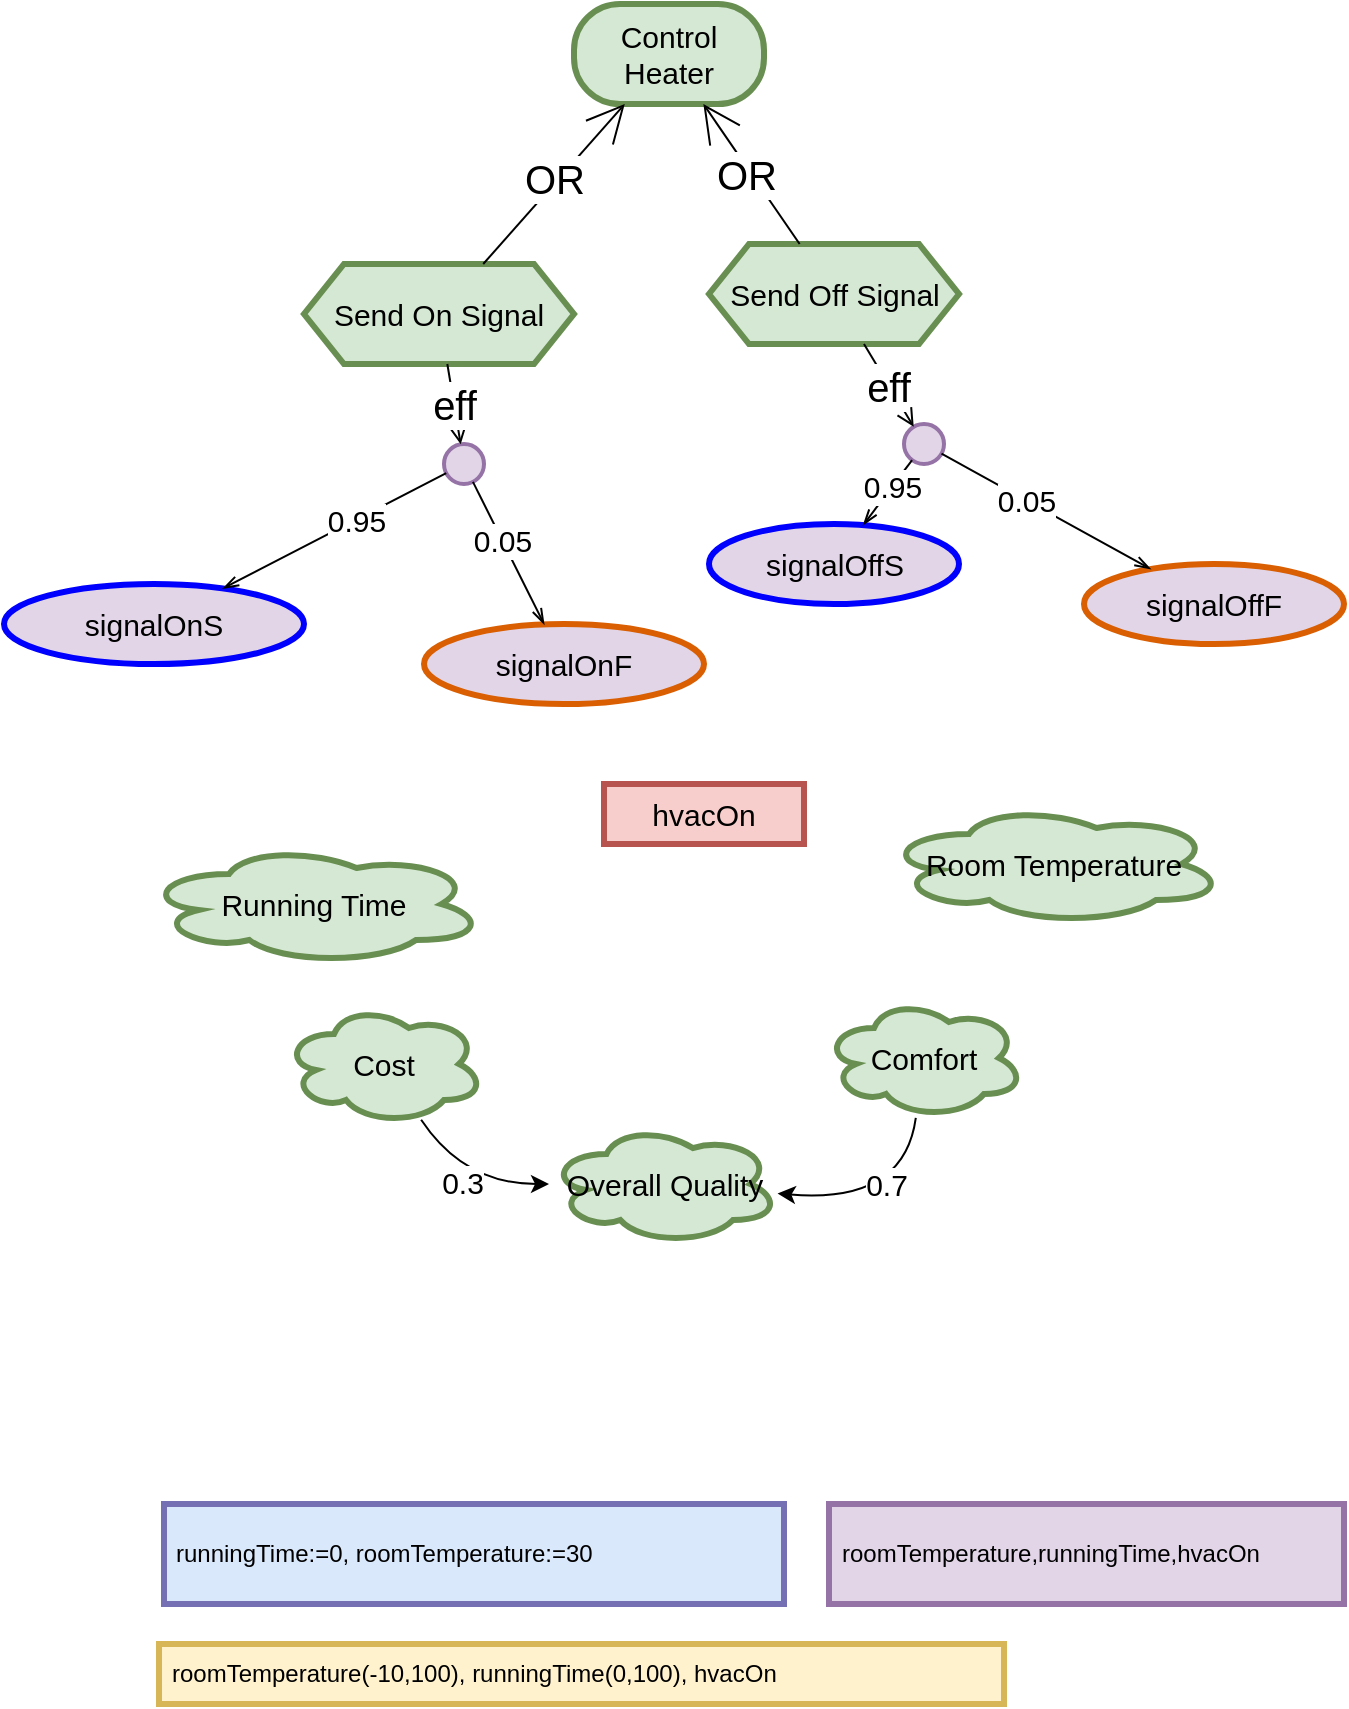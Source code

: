 <mxfile compressed="false" version="15.4.0" type="device">
  <diagram id="UxMqaiS_ZeVZrvt0yCDw" name="Page-1">
    <mxGraphModel dx="2278" dy="678" grid="1" gridSize="10" guides="1" tooltips="1" connect="1" arrows="1" fold="1" page="1" pageScale="1" pageWidth="1100" pageHeight="850" math="0" shadow="0">
      <root>
        <mxCell id="0" />
        <mxCell id="1" parent="0" />
        <object label="runningTime:=0, roomTemperature:=30" concept="initialization" usage="Comma separated list of identifiers. Predicates as-is, goals, tasks, through camel-case representation. Variables and qualities are of the form [identifier] := [constant]" id="s7Z0I-bON0rsUeWnYovQ-39">
          <mxCell style="rounded=0;whiteSpace=wrap;html=1;fillColor=#dae8fc;strokeColor=#7570b3;align=left;labelPosition=center;verticalLabelPosition=middle;verticalAlign=middle;horizontal=1;strokeWidth=3;spacingLeft=4;" parent="1" vertex="1">
            <mxGeometry x="70" y="920" width="310" height="50" as="geometry" />
          </mxCell>
        </object>
        <object label="roomTemperature(-10,100), runningTime(0,100), hvacOn" concept="export" usage="Comma separated list of identifiers. Predicates, variable as-is, goals, tasks, qualities, through camel-case representation." id="s7Z0I-bON0rsUeWnYovQ-40">
          <mxCell style="rounded=0;whiteSpace=wrap;html=1;fillColor=#fff2cc;strokeColor=#d6b656;align=left;labelPosition=center;verticalLabelPosition=middle;verticalAlign=middle;horizontal=1;strokeWidth=3;spacingLeft=4;" parent="1" vertex="1">
            <mxGeometry x="67.5" y="990" width="422.5" height="30" as="geometry" />
          </mxCell>
        </object>
        <object label="roomTemperature,runningTime,hvacOn" concept="crossrun" usage="Comma separated list of identifiers. Predicates, variable as-is, goals, tasks, qualities, through camel-case representation." id="s7Z0I-bON0rsUeWnYovQ-41">
          <mxCell style="rounded=0;whiteSpace=wrap;html=1;fillColor=#e1d5e7;strokeColor=#9673a6;align=left;labelPosition=center;verticalLabelPosition=middle;verticalAlign=middle;horizontal=1;strokeWidth=3;spacingLeft=4;" parent="1" vertex="1">
            <mxGeometry x="402.5" y="920" width="257.5" height="50" as="geometry" />
          </mxCell>
        </object>
        <object label="Control Heater" concept="goal" actor="default" runs="10" id="s7Z0I-bON0rsUeWnYovQ-43">
          <mxCell style="rounded=1;whiteSpace=wrap;html=1;arcSize=46;fillColor=#d5e8d4;strokeColor=#688F51;fontSize=15;strokeWidth=3;" parent="1" vertex="1">
            <mxGeometry x="275" y="170" width="95" height="50" as="geometry" />
          </mxCell>
        </object>
        <object label="Send On Signal" concept="task" actor="default" id="s7Z0I-bON0rsUeWnYovQ-47">
          <mxCell style="shape=hexagon;perimeter=hexagonPerimeter2;whiteSpace=wrap;html=1;fixedSize=1;strokeWidth=3;fontSize=15;size=20;fillColor=#d5e8d4;strokeColor=#688F51;" parent="1" vertex="1">
            <mxGeometry x="140" y="300" width="135" height="50" as="geometry" />
          </mxCell>
        </object>
        <object label="Send Off Signal" concept="task" actor="default" id="s7Z0I-bON0rsUeWnYovQ-48">
          <mxCell style="shape=hexagon;perimeter=hexagonPerimeter2;whiteSpace=wrap;html=1;fixedSize=1;strokeWidth=3;fontSize=15;size=20;fillColor=#d5e8d4;strokeColor=#688F51;" parent="1" vertex="1">
            <mxGeometry x="342.5" y="290" width="125" height="50" as="geometry" />
          </mxCell>
        </object>
        <object label="OR" concept="orDecomp" id="s7Z0I-bON0rsUeWnYovQ-49">
          <mxCell style="orthogonalLoop=1;jettySize=auto;html=1;fontSize=20;endArrow=open;endFill=0;endSize=17;strokeColor=#000000;curved=1;" parent="1" source="s7Z0I-bON0rsUeWnYovQ-47" target="s7Z0I-bON0rsUeWnYovQ-43" edge="1">
            <mxGeometry x="0.038" y="2" relative="1" as="geometry">
              <mxPoint x="345" y="240" as="sourcePoint" />
              <mxPoint x="345" y="180" as="targetPoint" />
              <mxPoint as="offset" />
            </mxGeometry>
          </mxCell>
        </object>
        <object label="OR" concept="orDecomp" id="s7Z0I-bON0rsUeWnYovQ-50">
          <mxCell style="orthogonalLoop=1;jettySize=auto;html=1;fontSize=20;endArrow=open;endFill=0;endSize=17;strokeColor=#000000;curved=1;" parent="1" source="s7Z0I-bON0rsUeWnYovQ-48" target="s7Z0I-bON0rsUeWnYovQ-43" edge="1">
            <mxGeometry x="0.038" y="2" relative="1" as="geometry">
              <mxPoint x="385" y="360" as="sourcePoint" />
              <mxPoint x="290.714" y="250" as="targetPoint" />
              <mxPoint as="offset" />
            </mxGeometry>
          </mxCell>
        </object>
        <object label="" concept="effectGroup" id="s7Z0I-bON0rsUeWnYovQ-51">
          <mxCell style="ellipse;whiteSpace=wrap;html=1;aspect=fixed;strokeWidth=2;fontSize=15;fillColor=#e1d5e7;strokeColor=#9673a6;" parent="1" vertex="1">
            <mxGeometry x="210" y="390" width="20" height="20" as="geometry" />
          </mxCell>
        </object>
        <object label="eff" concept="effectLink" id="s7Z0I-bON0rsUeWnYovQ-52">
          <mxCell style="orthogonalLoop=1;jettySize=auto;html=1;fontSize=20;endArrow=open;endFill=0;endSize=7;elbow=vertical;strokeColor=#000302;" parent="1" source="s7Z0I-bON0rsUeWnYovQ-47" target="s7Z0I-bON0rsUeWnYovQ-51" edge="1">
            <mxGeometry relative="1" as="geometry">
              <mxPoint x="215" y="380" as="sourcePoint" />
              <mxPoint y="235" as="targetPoint" />
            </mxGeometry>
          </mxCell>
        </object>
        <object label="signalOnS" concept="effect" status="attainment" actor="" id="s7Z0I-bON0rsUeWnYovQ-53">
          <mxCell style="ellipse;whiteSpace=wrap;html=1;strokeWidth=3;fontSize=15;fillColor=#e1d5e7;strokeColor=#0000FF;" parent="1" vertex="1">
            <mxGeometry x="-10" y="460" width="150" height="40" as="geometry" />
          </mxCell>
        </object>
        <object label="signalOnF" concept="effect" status="failure" actor="" id="s7Z0I-bON0rsUeWnYovQ-54">
          <mxCell style="ellipse;whiteSpace=wrap;html=1;strokeWidth=3;fontSize=15;fillColor=#e1d5e7;strokeColor=#d95f02;" parent="1" vertex="1">
            <mxGeometry x="200" y="480" width="140" height="40" as="geometry" />
          </mxCell>
        </object>
        <object label="0.95" concept="effectGroupLink" id="s7Z0I-bON0rsUeWnYovQ-55">
          <mxCell style="endArrow=openThin;html=1;fontSize=15;endFill=0;elbow=vertical;curved=1;strokeColor=#000000;" parent="1" source="s7Z0I-bON0rsUeWnYovQ-51" target="s7Z0I-bON0rsUeWnYovQ-53" edge="1">
            <mxGeometry x="-0.2" width="50" height="50" relative="1" as="geometry">
              <mxPoint x="312" y="465" as="sourcePoint" />
              <mxPoint x="312" y="515" as="targetPoint" />
              <mxPoint as="offset" />
            </mxGeometry>
          </mxCell>
        </object>
        <object label="0.05" concept="effectGroupLink" id="s7Z0I-bON0rsUeWnYovQ-56">
          <mxCell style="endArrow=openThin;html=1;fontSize=15;endFill=0;elbow=vertical;curved=1;strokeColor=#000000;" parent="1" source="s7Z0I-bON0rsUeWnYovQ-51" target="s7Z0I-bON0rsUeWnYovQ-54" edge="1">
            <mxGeometry x="-0.2" width="50" height="50" relative="1" as="geometry">
              <mxPoint x="178.445" y="502.552" as="sourcePoint" />
              <mxPoint x="131.912" y="555.592" as="targetPoint" />
              <mxPoint as="offset" />
            </mxGeometry>
          </mxCell>
        </object>
        <object label="" concept="effectGroup" id="s7Z0I-bON0rsUeWnYovQ-57">
          <mxCell style="ellipse;whiteSpace=wrap;html=1;aspect=fixed;strokeWidth=2;fontSize=15;fillColor=#e1d5e7;strokeColor=#9673a6;" parent="1" vertex="1">
            <mxGeometry x="440" y="380" width="20" height="20" as="geometry" />
          </mxCell>
        </object>
        <object label="eff" concept="effectLink" id="s7Z0I-bON0rsUeWnYovQ-58">
          <mxCell style="orthogonalLoop=1;jettySize=auto;html=1;fontSize=20;endArrow=open;endFill=0;endSize=7;elbow=vertical;strokeColor=#000302;" parent="1" source="s7Z0I-bON0rsUeWnYovQ-48" target="s7Z0I-bON0rsUeWnYovQ-57" edge="1">
            <mxGeometry relative="1" as="geometry">
              <mxPoint x="445" y="410" as="sourcePoint" />
              <mxPoint x="230" y="265" as="targetPoint" />
            </mxGeometry>
          </mxCell>
        </object>
        <object label="signalOffS" concept="effect" status="attainment" actor="" id="s7Z0I-bON0rsUeWnYovQ-59">
          <mxCell style="ellipse;whiteSpace=wrap;html=1;strokeWidth=3;fontSize=15;fillColor=#e1d5e7;strokeColor=#0000FF;" parent="1" vertex="1">
            <mxGeometry x="342.5" y="430" width="125" height="40" as="geometry" />
          </mxCell>
        </object>
        <object label="signalOffF" concept="effect" status="failure" actor="" id="s7Z0I-bON0rsUeWnYovQ-60">
          <mxCell style="ellipse;whiteSpace=wrap;html=1;strokeWidth=3;fontSize=15;fillColor=#e1d5e7;strokeColor=#d95f02;" parent="1" vertex="1">
            <mxGeometry x="530" y="450" width="130" height="40" as="geometry" />
          </mxCell>
        </object>
        <object label="0.95" concept="effectGroupLink" id="s7Z0I-bON0rsUeWnYovQ-61">
          <mxCell style="endArrow=openThin;html=1;fontSize=15;endFill=0;elbow=vertical;curved=1;strokeColor=#000000;" parent="1" source="s7Z0I-bON0rsUeWnYovQ-57" target="s7Z0I-bON0rsUeWnYovQ-59" edge="1">
            <mxGeometry x="-0.2" width="50" height="50" relative="1" as="geometry">
              <mxPoint x="542" y="495" as="sourcePoint" />
              <mxPoint x="542" y="545" as="targetPoint" />
              <mxPoint as="offset" />
            </mxGeometry>
          </mxCell>
        </object>
        <object label="0.05" concept="effectGroupLink" id="s7Z0I-bON0rsUeWnYovQ-62">
          <mxCell style="endArrow=openThin;html=1;fontSize=15;endFill=0;elbow=vertical;curved=1;strokeColor=#000000;" parent="1" source="s7Z0I-bON0rsUeWnYovQ-57" target="s7Z0I-bON0rsUeWnYovQ-60" edge="1">
            <mxGeometry x="-0.2" width="50" height="50" relative="1" as="geometry">
              <mxPoint x="408.445" y="532.552" as="sourcePoint" />
              <mxPoint x="361.912" y="585.592" as="targetPoint" />
              <mxPoint as="offset" />
            </mxGeometry>
          </mxCell>
        </object>
        <object label="Cost" concept="quality" actor="default" formula="runningTime * 0.06" dtxFormula="&lt;multiply&gt;&#xa; &lt;numConst&gt;0.06&lt;/numConst&gt;&#xa; &lt;qualID&gt;runningTime&lt;/qualID&gt;&#xa;&lt;/multiply&gt;" id="s7Z0I-bON0rsUeWnYovQ-84">
          <mxCell style="ellipse;shape=cloud;whiteSpace=wrap;html=1;strokeWidth=3;fontSize=15;fillColor=#d5e8d4;strokeColor=#688F51;" parent="1" vertex="1">
            <mxGeometry x="130" y="670" width="100" height="60" as="geometry" />
          </mxCell>
        </object>
        <object label="Comfort" concept="quality" actor="default" formula="-0.1 * (roomTemperature - 23) * (roomTemperature - 23)" dtxFormula="&lt;multiply&gt;&#xa; &lt;subtract&gt;&#xa;  &lt;left&gt;&lt;qualID&gt;roomTemperature&lt;/qualID&gt;&lt;/left&gt;&#xa;  &lt;right&gt;&lt;numConst&gt;23&lt;/numConst&gt;&lt;/right&gt;&#xa; &lt;/subtract&gt;&#xa; &lt;subtract&gt;&#xa;&lt;left&gt;&#xa;  &lt;qualID&gt;roomTemperature&lt;/qualID&gt;&#xa;&lt;/left&gt;&#xa;  &lt;right&gt;&#xa;&lt;numConst&gt;23&lt;/numConst&gt;&#xa;&lt;/right&gt;&#xa; &lt;/subtract&gt;&#xa; &lt;numConst&gt;-0.1&lt;/numConst&gt;&#xa;&lt;/multiply&gt;" id="s7Z0I-bON0rsUeWnYovQ-86">
          <mxCell style="ellipse;shape=cloud;whiteSpace=wrap;html=1;strokeWidth=3;fontSize=15;fillColor=#d5e8d4;strokeColor=#688F51;" parent="1" vertex="1">
            <mxGeometry x="400" y="667" width="100" height="60" as="geometry" />
          </mxCell>
        </object>
        <object label="Overall Quality" concept="quality" actor="default" root="true" id="s7Z0I-bON0rsUeWnYovQ-89">
          <mxCell style="ellipse;shape=cloud;whiteSpace=wrap;html=1;strokeWidth=3;fontSize=15;fillColor=#d5e8d4;strokeColor=#688F51;" parent="1" vertex="1">
            <mxGeometry x="262.5" y="730" width="115" height="60" as="geometry" />
          </mxCell>
        </object>
        <object label="0.3" concept="contributionLink" id="vVbBvmcP8cE8SM1TlQaR-46">
          <mxCell style="endArrow=classic;html=1;fontSize=15;elbow=vertical;curved=1;rounded=0;" parent="1" source="s7Z0I-bON0rsUeWnYovQ-84" target="s7Z0I-bON0rsUeWnYovQ-89" edge="1">
            <mxGeometry x="-0.077" relative="1" as="geometry">
              <mxPoint x="250" y="690.095" as="sourcePoint" />
              <mxPoint x="303.317" y="690.029" as="targetPoint" />
              <Array as="points">
                <mxPoint x="220" y="760" />
              </Array>
              <mxPoint as="offset" />
            </mxGeometry>
          </mxCell>
        </object>
        <object label="0.7" concept="contributionLink" id="vVbBvmcP8cE8SM1TlQaR-47">
          <mxCell style="endArrow=classic;html=1;fontSize=15;elbow=vertical;curved=1;rounded=0;" parent="1" source="s7Z0I-bON0rsUeWnYovQ-86" target="s7Z0I-bON0rsUeWnYovQ-89" edge="1">
            <mxGeometry x="-0.012" y="-9" relative="1" as="geometry">
              <mxPoint x="208.57" y="737.854" as="sourcePoint" />
              <mxPoint x="272.5" y="770" as="targetPoint" />
              <Array as="points">
                <mxPoint x="440" y="770" />
              </Array>
              <mxPoint as="offset" />
            </mxGeometry>
          </mxCell>
        </object>
        <object label="Room Temperature" concept="quality" actor="default" formula="hvacOn * (0.05 * PREVIOUS(roomTemperature) + 1.75) + 0.9 * PREVIOUS(roomTemperature) + 0.5" note="" dtxFormula="&lt;add&gt;&#xa; &lt;numConst&gt;0.5&lt;/numConst&gt;&#xa; &lt;multiply&gt;&#xa;  &lt;numConst&gt;0.9&lt;/numConst&gt;&#xa;  &lt;previous&gt;&#xa;   &lt;qualID&gt;roomTemperature&lt;/qualID&gt;&#xa;  &lt;/previous&gt;&#xa; &lt;/multiply&gt;&#xa; &lt;multiply&gt;&#xa;  &lt;predicateID&gt;hvacOn&lt;/predicateID&gt;&#xa;  &lt;add&gt;&#xa;   &lt;multiply&gt;&#xa;    &lt;numConst&gt;0.05&lt;/numConst&gt;&#xa;    &lt;previous&gt;&#xa;     &lt;qualID&gt;roomTemperature&lt;/qualID&gt;&#xa;    &lt;/previous&gt;  &#xa;   &lt;/multiply&gt;&#xa;   &lt;numConst&gt;1.75&lt;/numConst&gt;&#xa;  &lt;/add&gt;&#xa; &lt;/multiply&gt;&#xa;&lt;/add&gt;" id="vVbBvmcP8cE8SM1TlQaR-48">
          <mxCell style="ellipse;shape=cloud;whiteSpace=wrap;html=1;strokeWidth=3;fontSize=15;fillColor=#d5e8d4;strokeColor=#688F51;" parent="1" vertex="1">
            <mxGeometry x="430" y="570" width="170" height="60" as="geometry" />
          </mxCell>
        </object>
        <object label="hvacOn" concept="precondition" usage="&#xa;&#xa;Use operators AND, OR, NOT, PREV, and GT (for &gt;), LT (for &lt;), GTE (for &gt;=), LTE (for &lt;=), EQ (for ==), NEQ (for !=). Ground atoms are predicates or camel-case representaitons of goals, task, predicates. DO NOT USE any formatting (boldface etc.). " formula="PREVIOUS(hvacOn) AND NOT singalOffS OR signalOnS" notes="" dtxFormula="&lt;or&gt;&#xa; &lt;and&gt;&#xa;  &lt;previous&gt;&#xa;   &lt;predicateID&gt;hvacOn&lt;/predicateID&gt;&#xa;  &lt;/previous&gt;&#xa;  &lt;not&gt;&#xa;   &lt;predicateID&gt;signalOffS&lt;/predicateID&gt;&#xa;  &lt;/not&gt;&#xa; &lt;/and&gt;&#xa; &lt;predicateID&gt;signalOnS&lt;/predicateID&gt;&#xa;&lt;/or&gt;" id="vVbBvmcP8cE8SM1TlQaR-50">
          <mxCell style="rounded=0;whiteSpace=wrap;html=1;strokeWidth=3;fontSize=15;fillColor=#f8cecc;strokeColor=#b85450;" parent="1" vertex="1">
            <mxGeometry x="290" y="560" width="100" height="30" as="geometry" />
          </mxCell>
        </object>
        <object label="Running Time" concept="quality" actor="default" formula="hvacOn * 10" note="" dtxFormula="&lt;add&gt;&#xa;	&lt;previous&gt;&lt;qualID&gt;runningTime&lt;/qualID&gt;&lt;/previous&gt;&#xa;	&lt;multiply&gt;&#xa;	 &lt;numConst&gt;10&lt;/numConst&gt;&#xa;	 &lt;predicateID&gt;hvacOn&lt;/predicateID&gt;&#xa;	&lt;/multiply&gt;&#xa;&lt;/add&gt;" id="vVbBvmcP8cE8SM1TlQaR-53">
          <mxCell style="ellipse;shape=cloud;whiteSpace=wrap;html=1;strokeWidth=3;fontSize=15;fillColor=#d5e8d4;strokeColor=#688F51;" parent="1" vertex="1">
            <mxGeometry x="60" y="590" width="170" height="60" as="geometry" />
          </mxCell>
        </object>
      </root>
    </mxGraphModel>
  </diagram>
</mxfile>
